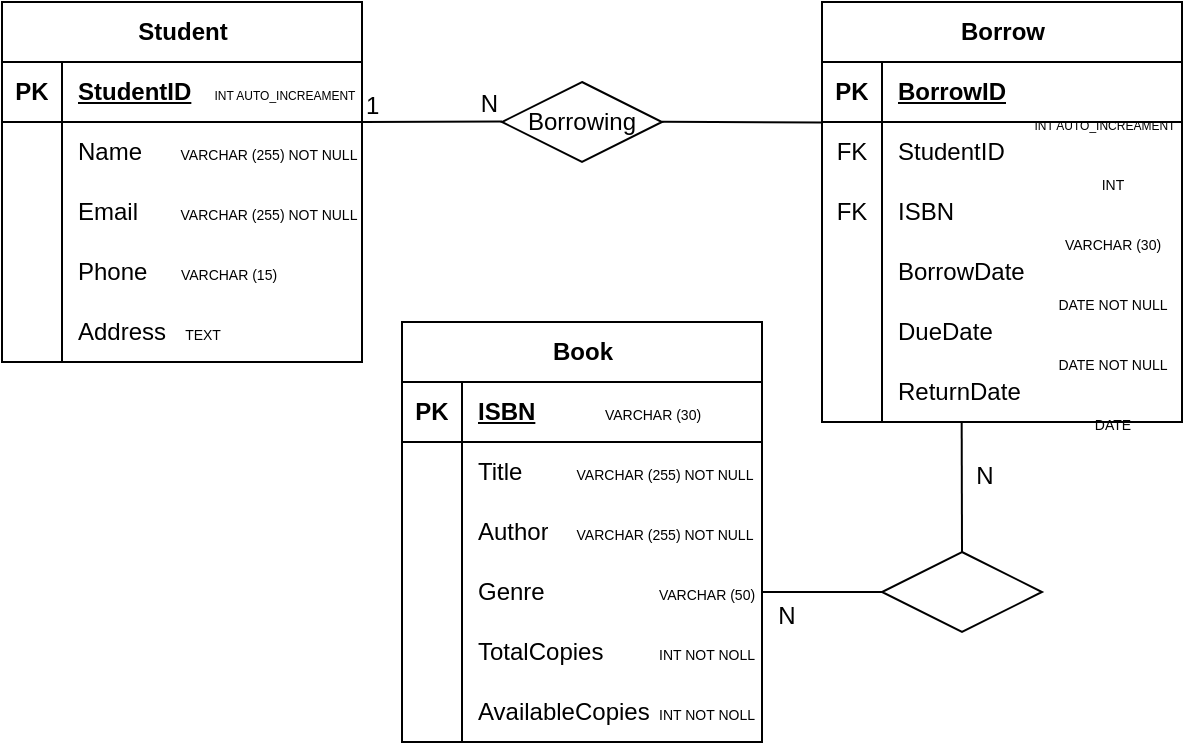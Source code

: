 <mxfile version="22.1.0" type="github">
  <diagram id="R2lEEEUBdFMjLlhIrx00" name="Page-1">
    <mxGraphModel dx="819" dy="422" grid="1" gridSize="10" guides="1" tooltips="1" connect="1" arrows="1" fold="1" page="1" pageScale="1" pageWidth="850" pageHeight="1100" math="0" shadow="0" extFonts="Permanent Marker^https://fonts.googleapis.com/css?family=Permanent+Marker">
      <root>
        <mxCell id="0" />
        <mxCell id="1" parent="0" />
        <mxCell id="qWBB2-18Onvp6dPhCP8b-1" value="Student" style="shape=table;startSize=30;container=1;collapsible=1;childLayout=tableLayout;fixedRows=1;rowLines=0;fontStyle=1;align=center;resizeLast=1;html=1;" vertex="1" parent="1">
          <mxGeometry x="120" y="50" width="180" height="180" as="geometry" />
        </mxCell>
        <mxCell id="qWBB2-18Onvp6dPhCP8b-2" value="" style="shape=tableRow;horizontal=0;startSize=0;swimlaneHead=0;swimlaneBody=0;fillColor=none;collapsible=0;dropTarget=0;points=[[0,0.5],[1,0.5]];portConstraint=eastwest;top=0;left=0;right=0;bottom=1;" vertex="1" parent="qWBB2-18Onvp6dPhCP8b-1">
          <mxGeometry y="30" width="180" height="30" as="geometry" />
        </mxCell>
        <mxCell id="qWBB2-18Onvp6dPhCP8b-3" value="PK" style="shape=partialRectangle;connectable=0;fillColor=none;top=0;left=0;bottom=0;right=0;fontStyle=1;overflow=hidden;whiteSpace=wrap;html=1;" vertex="1" parent="qWBB2-18Onvp6dPhCP8b-2">
          <mxGeometry width="30" height="30" as="geometry">
            <mxRectangle width="30" height="30" as="alternateBounds" />
          </mxGeometry>
        </mxCell>
        <mxCell id="qWBB2-18Onvp6dPhCP8b-4" value="StudentID" style="shape=partialRectangle;connectable=0;fillColor=none;top=0;left=0;bottom=0;right=0;align=left;spacingLeft=6;fontStyle=5;overflow=hidden;whiteSpace=wrap;html=1;" vertex="1" parent="qWBB2-18Onvp6dPhCP8b-2">
          <mxGeometry x="30" width="150" height="30" as="geometry">
            <mxRectangle width="150" height="30" as="alternateBounds" />
          </mxGeometry>
        </mxCell>
        <mxCell id="qWBB2-18Onvp6dPhCP8b-5" value="" style="shape=tableRow;horizontal=0;startSize=0;swimlaneHead=0;swimlaneBody=0;fillColor=none;collapsible=0;dropTarget=0;points=[[0,0.5],[1,0.5]];portConstraint=eastwest;top=0;left=0;right=0;bottom=0;" vertex="1" parent="qWBB2-18Onvp6dPhCP8b-1">
          <mxGeometry y="60" width="180" height="30" as="geometry" />
        </mxCell>
        <mxCell id="qWBB2-18Onvp6dPhCP8b-6" value="" style="shape=partialRectangle;connectable=0;fillColor=none;top=0;left=0;bottom=0;right=0;editable=1;overflow=hidden;whiteSpace=wrap;html=1;" vertex="1" parent="qWBB2-18Onvp6dPhCP8b-5">
          <mxGeometry width="30" height="30" as="geometry">
            <mxRectangle width="30" height="30" as="alternateBounds" />
          </mxGeometry>
        </mxCell>
        <mxCell id="qWBB2-18Onvp6dPhCP8b-7" value="Name" style="shape=partialRectangle;connectable=0;fillColor=none;top=0;left=0;bottom=0;right=0;align=left;spacingLeft=6;overflow=hidden;whiteSpace=wrap;html=1;" vertex="1" parent="qWBB2-18Onvp6dPhCP8b-5">
          <mxGeometry x="30" width="150" height="30" as="geometry">
            <mxRectangle width="150" height="30" as="alternateBounds" />
          </mxGeometry>
        </mxCell>
        <mxCell id="qWBB2-18Onvp6dPhCP8b-8" value="" style="shape=tableRow;horizontal=0;startSize=0;swimlaneHead=0;swimlaneBody=0;fillColor=none;collapsible=0;dropTarget=0;points=[[0,0.5],[1,0.5]];portConstraint=eastwest;top=0;left=0;right=0;bottom=0;" vertex="1" parent="qWBB2-18Onvp6dPhCP8b-1">
          <mxGeometry y="90" width="180" height="30" as="geometry" />
        </mxCell>
        <mxCell id="qWBB2-18Onvp6dPhCP8b-9" value="" style="shape=partialRectangle;connectable=0;fillColor=none;top=0;left=0;bottom=0;right=0;editable=1;overflow=hidden;whiteSpace=wrap;html=1;" vertex="1" parent="qWBB2-18Onvp6dPhCP8b-8">
          <mxGeometry width="30" height="30" as="geometry">
            <mxRectangle width="30" height="30" as="alternateBounds" />
          </mxGeometry>
        </mxCell>
        <mxCell id="qWBB2-18Onvp6dPhCP8b-10" value="Email" style="shape=partialRectangle;connectable=0;fillColor=none;top=0;left=0;bottom=0;right=0;align=left;spacingLeft=6;overflow=hidden;whiteSpace=wrap;html=1;" vertex="1" parent="qWBB2-18Onvp6dPhCP8b-8">
          <mxGeometry x="30" width="150" height="30" as="geometry">
            <mxRectangle width="150" height="30" as="alternateBounds" />
          </mxGeometry>
        </mxCell>
        <mxCell id="qWBB2-18Onvp6dPhCP8b-56" value="" style="shape=tableRow;horizontal=0;startSize=0;swimlaneHead=0;swimlaneBody=0;fillColor=none;collapsible=0;dropTarget=0;points=[[0,0.5],[1,0.5]];portConstraint=eastwest;top=0;left=0;right=0;bottom=0;" vertex="1" parent="qWBB2-18Onvp6dPhCP8b-1">
          <mxGeometry y="120" width="180" height="30" as="geometry" />
        </mxCell>
        <mxCell id="qWBB2-18Onvp6dPhCP8b-57" value="" style="shape=partialRectangle;connectable=0;fillColor=none;top=0;left=0;bottom=0;right=0;editable=1;overflow=hidden;whiteSpace=wrap;html=1;" vertex="1" parent="qWBB2-18Onvp6dPhCP8b-56">
          <mxGeometry width="30" height="30" as="geometry">
            <mxRectangle width="30" height="30" as="alternateBounds" />
          </mxGeometry>
        </mxCell>
        <mxCell id="qWBB2-18Onvp6dPhCP8b-58" value="Phone" style="shape=partialRectangle;connectable=0;fillColor=none;top=0;left=0;bottom=0;right=0;align=left;spacingLeft=6;overflow=hidden;whiteSpace=wrap;html=1;" vertex="1" parent="qWBB2-18Onvp6dPhCP8b-56">
          <mxGeometry x="30" width="150" height="30" as="geometry">
            <mxRectangle width="150" height="30" as="alternateBounds" />
          </mxGeometry>
        </mxCell>
        <mxCell id="qWBB2-18Onvp6dPhCP8b-98" value="" style="shape=tableRow;horizontal=0;startSize=0;swimlaneHead=0;swimlaneBody=0;fillColor=none;collapsible=0;dropTarget=0;points=[[0,0.5],[1,0.5]];portConstraint=eastwest;top=0;left=0;right=0;bottom=0;" vertex="1" parent="qWBB2-18Onvp6dPhCP8b-1">
          <mxGeometry y="150" width="180" height="30" as="geometry" />
        </mxCell>
        <mxCell id="qWBB2-18Onvp6dPhCP8b-99" value="" style="shape=partialRectangle;connectable=0;fillColor=none;top=0;left=0;bottom=0;right=0;editable=1;overflow=hidden;whiteSpace=wrap;html=1;" vertex="1" parent="qWBB2-18Onvp6dPhCP8b-98">
          <mxGeometry width="30" height="30" as="geometry">
            <mxRectangle width="30" height="30" as="alternateBounds" />
          </mxGeometry>
        </mxCell>
        <mxCell id="qWBB2-18Onvp6dPhCP8b-100" value="Address" style="shape=partialRectangle;connectable=0;fillColor=none;top=0;left=0;bottom=0;right=0;align=left;spacingLeft=6;overflow=hidden;whiteSpace=wrap;html=1;" vertex="1" parent="qWBB2-18Onvp6dPhCP8b-98">
          <mxGeometry x="30" width="150" height="30" as="geometry">
            <mxRectangle width="150" height="30" as="alternateBounds" />
          </mxGeometry>
        </mxCell>
        <mxCell id="qWBB2-18Onvp6dPhCP8b-14" value="Borrowing" style="shape=rhombus;perimeter=rhombusPerimeter;whiteSpace=wrap;html=1;align=center;" vertex="1" parent="1">
          <mxGeometry x="370" y="90" width="80" height="40" as="geometry" />
        </mxCell>
        <mxCell id="qWBB2-18Onvp6dPhCP8b-15" value="Borrow" style="shape=table;startSize=30;container=1;collapsible=1;childLayout=tableLayout;fixedRows=1;rowLines=0;fontStyle=1;align=center;resizeLast=1;html=1;" vertex="1" parent="1">
          <mxGeometry x="530" y="50" width="180" height="210" as="geometry" />
        </mxCell>
        <mxCell id="qWBB2-18Onvp6dPhCP8b-16" value="" style="shape=tableRow;horizontal=0;startSize=0;swimlaneHead=0;swimlaneBody=0;fillColor=none;collapsible=0;dropTarget=0;points=[[0,0.5],[1,0.5]];portConstraint=eastwest;top=0;left=0;right=0;bottom=1;" vertex="1" parent="qWBB2-18Onvp6dPhCP8b-15">
          <mxGeometry y="30" width="180" height="30" as="geometry" />
        </mxCell>
        <mxCell id="qWBB2-18Onvp6dPhCP8b-17" value="PK" style="shape=partialRectangle;connectable=0;fillColor=none;top=0;left=0;bottom=0;right=0;fontStyle=1;overflow=hidden;whiteSpace=wrap;html=1;" vertex="1" parent="qWBB2-18Onvp6dPhCP8b-16">
          <mxGeometry width="30" height="30" as="geometry">
            <mxRectangle width="30" height="30" as="alternateBounds" />
          </mxGeometry>
        </mxCell>
        <mxCell id="qWBB2-18Onvp6dPhCP8b-18" value="BorrowID" style="shape=partialRectangle;connectable=0;fillColor=none;top=0;left=0;bottom=0;right=0;align=left;spacingLeft=6;fontStyle=5;overflow=hidden;whiteSpace=wrap;html=1;" vertex="1" parent="qWBB2-18Onvp6dPhCP8b-16">
          <mxGeometry x="30" width="150" height="30" as="geometry">
            <mxRectangle width="150" height="30" as="alternateBounds" />
          </mxGeometry>
        </mxCell>
        <mxCell id="qWBB2-18Onvp6dPhCP8b-19" value="" style="shape=tableRow;horizontal=0;startSize=0;swimlaneHead=0;swimlaneBody=0;fillColor=none;collapsible=0;dropTarget=0;points=[[0,0.5],[1,0.5]];portConstraint=eastwest;top=0;left=0;right=0;bottom=0;" vertex="1" parent="qWBB2-18Onvp6dPhCP8b-15">
          <mxGeometry y="60" width="180" height="30" as="geometry" />
        </mxCell>
        <mxCell id="qWBB2-18Onvp6dPhCP8b-20" value="FK" style="shape=partialRectangle;connectable=0;fillColor=none;top=0;left=0;bottom=0;right=0;editable=1;overflow=hidden;whiteSpace=wrap;html=1;" vertex="1" parent="qWBB2-18Onvp6dPhCP8b-19">
          <mxGeometry width="30" height="30" as="geometry">
            <mxRectangle width="30" height="30" as="alternateBounds" />
          </mxGeometry>
        </mxCell>
        <mxCell id="qWBB2-18Onvp6dPhCP8b-21" value="StudentID" style="shape=partialRectangle;connectable=0;fillColor=none;top=0;left=0;bottom=0;right=0;align=left;spacingLeft=6;overflow=hidden;whiteSpace=wrap;html=1;" vertex="1" parent="qWBB2-18Onvp6dPhCP8b-19">
          <mxGeometry x="30" width="150" height="30" as="geometry">
            <mxRectangle width="150" height="30" as="alternateBounds" />
          </mxGeometry>
        </mxCell>
        <mxCell id="qWBB2-18Onvp6dPhCP8b-171" value="" style="shape=tableRow;horizontal=0;startSize=0;swimlaneHead=0;swimlaneBody=0;fillColor=none;collapsible=0;dropTarget=0;points=[[0,0.5],[1,0.5]];portConstraint=eastwest;top=0;left=0;right=0;bottom=0;" vertex="1" parent="qWBB2-18Onvp6dPhCP8b-15">
          <mxGeometry y="90" width="180" height="30" as="geometry" />
        </mxCell>
        <mxCell id="qWBB2-18Onvp6dPhCP8b-172" value="FK" style="shape=partialRectangle;connectable=0;fillColor=none;top=0;left=0;bottom=0;right=0;editable=1;overflow=hidden;whiteSpace=wrap;html=1;" vertex="1" parent="qWBB2-18Onvp6dPhCP8b-171">
          <mxGeometry width="30" height="30" as="geometry">
            <mxRectangle width="30" height="30" as="alternateBounds" />
          </mxGeometry>
        </mxCell>
        <mxCell id="qWBB2-18Onvp6dPhCP8b-173" value="ISBN" style="shape=partialRectangle;connectable=0;fillColor=none;top=0;left=0;bottom=0;right=0;align=left;spacingLeft=6;overflow=hidden;whiteSpace=wrap;html=1;" vertex="1" parent="qWBB2-18Onvp6dPhCP8b-171">
          <mxGeometry x="30" width="150" height="30" as="geometry">
            <mxRectangle width="150" height="30" as="alternateBounds" />
          </mxGeometry>
        </mxCell>
        <mxCell id="qWBB2-18Onvp6dPhCP8b-176" value="" style="shape=tableRow;horizontal=0;startSize=0;swimlaneHead=0;swimlaneBody=0;fillColor=none;collapsible=0;dropTarget=0;points=[[0,0.5],[1,0.5]];portConstraint=eastwest;top=0;left=0;right=0;bottom=0;" vertex="1" parent="qWBB2-18Onvp6dPhCP8b-15">
          <mxGeometry y="120" width="180" height="30" as="geometry" />
        </mxCell>
        <mxCell id="qWBB2-18Onvp6dPhCP8b-177" value="" style="shape=partialRectangle;connectable=0;fillColor=none;top=0;left=0;bottom=0;right=0;editable=1;overflow=hidden;whiteSpace=wrap;html=1;" vertex="1" parent="qWBB2-18Onvp6dPhCP8b-176">
          <mxGeometry width="30" height="30" as="geometry">
            <mxRectangle width="30" height="30" as="alternateBounds" />
          </mxGeometry>
        </mxCell>
        <mxCell id="qWBB2-18Onvp6dPhCP8b-178" value="BorrowDate" style="shape=partialRectangle;connectable=0;fillColor=none;top=0;left=0;bottom=0;right=0;align=left;spacingLeft=6;overflow=hidden;whiteSpace=wrap;html=1;" vertex="1" parent="qWBB2-18Onvp6dPhCP8b-176">
          <mxGeometry x="30" width="150" height="30" as="geometry">
            <mxRectangle width="150" height="30" as="alternateBounds" />
          </mxGeometry>
        </mxCell>
        <mxCell id="qWBB2-18Onvp6dPhCP8b-179" value="" style="shape=tableRow;horizontal=0;startSize=0;swimlaneHead=0;swimlaneBody=0;fillColor=none;collapsible=0;dropTarget=0;points=[[0,0.5],[1,0.5]];portConstraint=eastwest;top=0;left=0;right=0;bottom=0;" vertex="1" parent="qWBB2-18Onvp6dPhCP8b-15">
          <mxGeometry y="150" width="180" height="30" as="geometry" />
        </mxCell>
        <mxCell id="qWBB2-18Onvp6dPhCP8b-180" value="" style="shape=partialRectangle;connectable=0;fillColor=none;top=0;left=0;bottom=0;right=0;editable=1;overflow=hidden;whiteSpace=wrap;html=1;" vertex="1" parent="qWBB2-18Onvp6dPhCP8b-179">
          <mxGeometry width="30" height="30" as="geometry">
            <mxRectangle width="30" height="30" as="alternateBounds" />
          </mxGeometry>
        </mxCell>
        <mxCell id="qWBB2-18Onvp6dPhCP8b-181" value="DueDate" style="shape=partialRectangle;connectable=0;fillColor=none;top=0;left=0;bottom=0;right=0;align=left;spacingLeft=6;overflow=hidden;whiteSpace=wrap;html=1;" vertex="1" parent="qWBB2-18Onvp6dPhCP8b-179">
          <mxGeometry x="30" width="150" height="30" as="geometry">
            <mxRectangle width="150" height="30" as="alternateBounds" />
          </mxGeometry>
        </mxCell>
        <mxCell id="qWBB2-18Onvp6dPhCP8b-182" value="" style="shape=tableRow;horizontal=0;startSize=0;swimlaneHead=0;swimlaneBody=0;fillColor=none;collapsible=0;dropTarget=0;points=[[0,0.5],[1,0.5]];portConstraint=eastwest;top=0;left=0;right=0;bottom=0;" vertex="1" parent="qWBB2-18Onvp6dPhCP8b-15">
          <mxGeometry y="180" width="180" height="30" as="geometry" />
        </mxCell>
        <mxCell id="qWBB2-18Onvp6dPhCP8b-183" value="" style="shape=partialRectangle;connectable=0;fillColor=none;top=0;left=0;bottom=0;right=0;editable=1;overflow=hidden;whiteSpace=wrap;html=1;" vertex="1" parent="qWBB2-18Onvp6dPhCP8b-182">
          <mxGeometry width="30" height="30" as="geometry">
            <mxRectangle width="30" height="30" as="alternateBounds" />
          </mxGeometry>
        </mxCell>
        <mxCell id="qWBB2-18Onvp6dPhCP8b-184" value="ReturnDate" style="shape=partialRectangle;connectable=0;fillColor=none;top=0;left=0;bottom=0;right=0;align=left;spacingLeft=6;overflow=hidden;whiteSpace=wrap;html=1;" vertex="1" parent="qWBB2-18Onvp6dPhCP8b-182">
          <mxGeometry x="30" width="150" height="30" as="geometry">
            <mxRectangle width="150" height="30" as="alternateBounds" />
          </mxGeometry>
        </mxCell>
        <mxCell id="qWBB2-18Onvp6dPhCP8b-29" value="" style="endArrow=none;html=1;rounded=0;" edge="1" parent="1">
          <mxGeometry relative="1" as="geometry">
            <mxPoint x="300" y="110" as="sourcePoint" />
            <mxPoint x="370" y="109.71" as="targetPoint" />
          </mxGeometry>
        </mxCell>
        <mxCell id="qWBB2-18Onvp6dPhCP8b-30" value="1" style="resizable=0;html=1;whiteSpace=wrap;align=left;verticalAlign=bottom;" connectable="0" vertex="1" parent="qWBB2-18Onvp6dPhCP8b-29">
          <mxGeometry x="-1" relative="1" as="geometry" />
        </mxCell>
        <mxCell id="qWBB2-18Onvp6dPhCP8b-31" value="N" style="resizable=0;html=1;whiteSpace=wrap;align=right;verticalAlign=bottom;" connectable="0" vertex="1" parent="qWBB2-18Onvp6dPhCP8b-29">
          <mxGeometry x="1" relative="1" as="geometry" />
        </mxCell>
        <mxCell id="qWBB2-18Onvp6dPhCP8b-32" value="" style="endArrow=none;html=1;rounded=0;entryX=0;entryY=0.007;entryDx=0;entryDy=0;entryPerimeter=0;" edge="1" parent="1" target="qWBB2-18Onvp6dPhCP8b-19">
          <mxGeometry relative="1" as="geometry">
            <mxPoint x="450" y="109.92" as="sourcePoint" />
            <mxPoint x="500" y="110" as="targetPoint" />
          </mxGeometry>
        </mxCell>
        <mxCell id="qWBB2-18Onvp6dPhCP8b-35" value="" style="shape=rhombus;perimeter=rhombusPerimeter;whiteSpace=wrap;html=1;align=center;rounded=0;shadow=0;" vertex="1" parent="1">
          <mxGeometry x="560" y="325" width="80" height="40" as="geometry" />
        </mxCell>
        <mxCell id="qWBB2-18Onvp6dPhCP8b-36" value="Book" style="shape=table;startSize=30;container=1;collapsible=1;childLayout=tableLayout;fixedRows=1;rowLines=0;fontStyle=1;align=center;resizeLast=1;html=1;" vertex="1" parent="1">
          <mxGeometry x="320" y="210" width="180" height="210" as="geometry" />
        </mxCell>
        <mxCell id="qWBB2-18Onvp6dPhCP8b-37" value="" style="shape=tableRow;horizontal=0;startSize=0;swimlaneHead=0;swimlaneBody=0;fillColor=none;collapsible=0;dropTarget=0;points=[[0,0.5],[1,0.5]];portConstraint=eastwest;top=0;left=0;right=0;bottom=1;" vertex="1" parent="qWBB2-18Onvp6dPhCP8b-36">
          <mxGeometry y="30" width="180" height="30" as="geometry" />
        </mxCell>
        <mxCell id="qWBB2-18Onvp6dPhCP8b-38" value="PK" style="shape=partialRectangle;connectable=0;fillColor=none;top=0;left=0;bottom=0;right=0;fontStyle=1;overflow=hidden;whiteSpace=wrap;html=1;" vertex="1" parent="qWBB2-18Onvp6dPhCP8b-37">
          <mxGeometry width="30" height="30" as="geometry">
            <mxRectangle width="30" height="30" as="alternateBounds" />
          </mxGeometry>
        </mxCell>
        <mxCell id="qWBB2-18Onvp6dPhCP8b-39" value="ISBN" style="shape=partialRectangle;connectable=0;fillColor=none;top=0;left=0;bottom=0;right=0;align=left;spacingLeft=6;fontStyle=5;overflow=hidden;whiteSpace=wrap;html=1;" vertex="1" parent="qWBB2-18Onvp6dPhCP8b-37">
          <mxGeometry x="30" width="150" height="30" as="geometry">
            <mxRectangle width="150" height="30" as="alternateBounds" />
          </mxGeometry>
        </mxCell>
        <mxCell id="qWBB2-18Onvp6dPhCP8b-40" value="" style="shape=tableRow;horizontal=0;startSize=0;swimlaneHead=0;swimlaneBody=0;fillColor=none;collapsible=0;dropTarget=0;points=[[0,0.5],[1,0.5]];portConstraint=eastwest;top=0;left=0;right=0;bottom=0;" vertex="1" parent="qWBB2-18Onvp6dPhCP8b-36">
          <mxGeometry y="60" width="180" height="30" as="geometry" />
        </mxCell>
        <mxCell id="qWBB2-18Onvp6dPhCP8b-41" value="" style="shape=partialRectangle;connectable=0;fillColor=none;top=0;left=0;bottom=0;right=0;editable=1;overflow=hidden;whiteSpace=wrap;html=1;" vertex="1" parent="qWBB2-18Onvp6dPhCP8b-40">
          <mxGeometry width="30" height="30" as="geometry">
            <mxRectangle width="30" height="30" as="alternateBounds" />
          </mxGeometry>
        </mxCell>
        <mxCell id="qWBB2-18Onvp6dPhCP8b-42" value="Title" style="shape=partialRectangle;connectable=0;fillColor=none;top=0;left=0;bottom=0;right=0;align=left;spacingLeft=6;overflow=hidden;whiteSpace=wrap;html=1;" vertex="1" parent="qWBB2-18Onvp6dPhCP8b-40">
          <mxGeometry x="30" width="150" height="30" as="geometry">
            <mxRectangle width="150" height="30" as="alternateBounds" />
          </mxGeometry>
        </mxCell>
        <mxCell id="qWBB2-18Onvp6dPhCP8b-43" value="" style="shape=tableRow;horizontal=0;startSize=0;swimlaneHead=0;swimlaneBody=0;fillColor=none;collapsible=0;dropTarget=0;points=[[0,0.5],[1,0.5]];portConstraint=eastwest;top=0;left=0;right=0;bottom=0;" vertex="1" parent="qWBB2-18Onvp6dPhCP8b-36">
          <mxGeometry y="90" width="180" height="30" as="geometry" />
        </mxCell>
        <mxCell id="qWBB2-18Onvp6dPhCP8b-44" value="" style="shape=partialRectangle;connectable=0;fillColor=none;top=0;left=0;bottom=0;right=0;editable=1;overflow=hidden;whiteSpace=wrap;html=1;" vertex="1" parent="qWBB2-18Onvp6dPhCP8b-43">
          <mxGeometry width="30" height="30" as="geometry">
            <mxRectangle width="30" height="30" as="alternateBounds" />
          </mxGeometry>
        </mxCell>
        <mxCell id="qWBB2-18Onvp6dPhCP8b-45" value="Author" style="shape=partialRectangle;connectable=0;fillColor=none;top=0;left=0;bottom=0;right=0;align=left;spacingLeft=6;overflow=hidden;whiteSpace=wrap;html=1;" vertex="1" parent="qWBB2-18Onvp6dPhCP8b-43">
          <mxGeometry x="30" width="150" height="30" as="geometry">
            <mxRectangle width="150" height="30" as="alternateBounds" />
          </mxGeometry>
        </mxCell>
        <mxCell id="qWBB2-18Onvp6dPhCP8b-109" value="" style="shape=tableRow;horizontal=0;startSize=0;swimlaneHead=0;swimlaneBody=0;fillColor=none;collapsible=0;dropTarget=0;points=[[0,0.5],[1,0.5]];portConstraint=eastwest;top=0;left=0;right=0;bottom=0;" vertex="1" parent="qWBB2-18Onvp6dPhCP8b-36">
          <mxGeometry y="120" width="180" height="30" as="geometry" />
        </mxCell>
        <mxCell id="qWBB2-18Onvp6dPhCP8b-110" value="" style="shape=partialRectangle;connectable=0;fillColor=none;top=0;left=0;bottom=0;right=0;editable=1;overflow=hidden;whiteSpace=wrap;html=1;" vertex="1" parent="qWBB2-18Onvp6dPhCP8b-109">
          <mxGeometry width="30" height="30" as="geometry">
            <mxRectangle width="30" height="30" as="alternateBounds" />
          </mxGeometry>
        </mxCell>
        <mxCell id="qWBB2-18Onvp6dPhCP8b-111" value="Genre" style="shape=partialRectangle;connectable=0;fillColor=none;top=0;left=0;bottom=0;right=0;align=left;spacingLeft=6;overflow=hidden;whiteSpace=wrap;html=1;" vertex="1" parent="qWBB2-18Onvp6dPhCP8b-109">
          <mxGeometry x="30" width="150" height="30" as="geometry">
            <mxRectangle width="150" height="30" as="alternateBounds" />
          </mxGeometry>
        </mxCell>
        <mxCell id="qWBB2-18Onvp6dPhCP8b-112" value="" style="shape=tableRow;horizontal=0;startSize=0;swimlaneHead=0;swimlaneBody=0;fillColor=none;collapsible=0;dropTarget=0;points=[[0,0.5],[1,0.5]];portConstraint=eastwest;top=0;left=0;right=0;bottom=0;" vertex="1" parent="qWBB2-18Onvp6dPhCP8b-36">
          <mxGeometry y="150" width="180" height="30" as="geometry" />
        </mxCell>
        <mxCell id="qWBB2-18Onvp6dPhCP8b-113" value="" style="shape=partialRectangle;connectable=0;fillColor=none;top=0;left=0;bottom=0;right=0;editable=1;overflow=hidden;whiteSpace=wrap;html=1;" vertex="1" parent="qWBB2-18Onvp6dPhCP8b-112">
          <mxGeometry width="30" height="30" as="geometry">
            <mxRectangle width="30" height="30" as="alternateBounds" />
          </mxGeometry>
        </mxCell>
        <mxCell id="qWBB2-18Onvp6dPhCP8b-114" value="TotalCopies" style="shape=partialRectangle;connectable=0;fillColor=none;top=0;left=0;bottom=0;right=0;align=left;spacingLeft=6;overflow=hidden;whiteSpace=wrap;html=1;" vertex="1" parent="qWBB2-18Onvp6dPhCP8b-112">
          <mxGeometry x="30" width="150" height="30" as="geometry">
            <mxRectangle width="150" height="30" as="alternateBounds" />
          </mxGeometry>
        </mxCell>
        <mxCell id="qWBB2-18Onvp6dPhCP8b-115" value="" style="shape=tableRow;horizontal=0;startSize=0;swimlaneHead=0;swimlaneBody=0;fillColor=none;collapsible=0;dropTarget=0;points=[[0,0.5],[1,0.5]];portConstraint=eastwest;top=0;left=0;right=0;bottom=0;" vertex="1" parent="qWBB2-18Onvp6dPhCP8b-36">
          <mxGeometry y="180" width="180" height="30" as="geometry" />
        </mxCell>
        <mxCell id="qWBB2-18Onvp6dPhCP8b-116" value="" style="shape=partialRectangle;connectable=0;fillColor=none;top=0;left=0;bottom=0;right=0;editable=1;overflow=hidden;whiteSpace=wrap;html=1;" vertex="1" parent="qWBB2-18Onvp6dPhCP8b-115">
          <mxGeometry width="30" height="30" as="geometry">
            <mxRectangle width="30" height="30" as="alternateBounds" />
          </mxGeometry>
        </mxCell>
        <mxCell id="qWBB2-18Onvp6dPhCP8b-117" value="AvailableCopies" style="shape=partialRectangle;connectable=0;fillColor=none;top=0;left=0;bottom=0;right=0;align=left;spacingLeft=6;overflow=hidden;whiteSpace=wrap;html=1;" vertex="1" parent="qWBB2-18Onvp6dPhCP8b-115">
          <mxGeometry x="30" width="150" height="30" as="geometry">
            <mxRectangle width="150" height="30" as="alternateBounds" />
          </mxGeometry>
        </mxCell>
        <mxCell id="qWBB2-18Onvp6dPhCP8b-49" value="" style="endArrow=none;html=1;rounded=0;entryX=0;entryY=0.5;entryDx=0;entryDy=0;exitX=1;exitY=0.5;exitDx=0;exitDy=0;" edge="1" parent="1" source="qWBB2-18Onvp6dPhCP8b-109" target="qWBB2-18Onvp6dPhCP8b-35">
          <mxGeometry relative="1" as="geometry">
            <mxPoint x="520" y="280" as="sourcePoint" />
            <mxPoint x="660" y="269.96" as="targetPoint" />
          </mxGeometry>
        </mxCell>
        <mxCell id="qWBB2-18Onvp6dPhCP8b-53" value="N" style="text;html=1;align=center;verticalAlign=middle;resizable=0;points=[];autosize=1;strokeColor=none;fillColor=none;" vertex="1" parent="1">
          <mxGeometry x="596" y="272" width="30" height="30" as="geometry" />
        </mxCell>
        <mxCell id="qWBB2-18Onvp6dPhCP8b-54" value="N" style="text;html=1;align=center;verticalAlign=middle;resizable=0;points=[];autosize=1;strokeColor=none;fillColor=none;" vertex="1" parent="1">
          <mxGeometry x="497" y="342" width="30" height="30" as="geometry" />
        </mxCell>
        <mxCell id="qWBB2-18Onvp6dPhCP8b-101" value="&lt;font style=&quot;font-size: 6px;&quot;&gt;INT AUTO_INCREAMENT&lt;/font&gt;&lt;span id=&quot;docs-internal-guid-874954c5-7fff-0630-4969-f4d9ea3c387d&quot;&gt;&lt;/span&gt;" style="text;html=1;align=center;verticalAlign=middle;resizable=0;points=[];autosize=1;strokeColor=none;fillColor=none;" vertex="1" parent="1">
          <mxGeometry x="216" y="80" width="90" height="30" as="geometry" />
        </mxCell>
        <mxCell id="qWBB2-18Onvp6dPhCP8b-104" value="&lt;font style=&quot;font-size: 7px;&quot;&gt;VARCHAR (255) NOT NULL&lt;/font&gt;&lt;span id=&quot;docs-internal-guid-874954c5-7fff-0630-4969-f4d9ea3c387d&quot;&gt;&lt;/span&gt;" style="text;html=1;align=center;verticalAlign=middle;resizable=0;points=[];autosize=1;strokeColor=none;fillColor=none;" vertex="1" parent="1">
          <mxGeometry x="198" y="110" width="110" height="30" as="geometry" />
        </mxCell>
        <mxCell id="qWBB2-18Onvp6dPhCP8b-106" value="&lt;font style=&quot;font-size: 7px;&quot;&gt;VARCHAR (255) NOT NULL&lt;/font&gt;&lt;span id=&quot;docs-internal-guid-874954c5-7fff-0630-4969-f4d9ea3c387d&quot;&gt;&lt;/span&gt;" style="text;html=1;align=center;verticalAlign=middle;resizable=0;points=[];autosize=1;strokeColor=none;fillColor=none;" vertex="1" parent="1">
          <mxGeometry x="198" y="140" width="110" height="30" as="geometry" />
        </mxCell>
        <mxCell id="qWBB2-18Onvp6dPhCP8b-107" value="&lt;font style=&quot;font-size: 7px;&quot;&gt;VARCHAR (15)&lt;/font&gt;&lt;span id=&quot;docs-internal-guid-874954c5-7fff-0630-4969-f4d9ea3c387d&quot;&gt;&lt;/span&gt;" style="text;html=1;align=center;verticalAlign=middle;resizable=0;points=[];autosize=1;strokeColor=none;fillColor=none;" vertex="1" parent="1">
          <mxGeometry x="198" y="170" width="70" height="30" as="geometry" />
        </mxCell>
        <mxCell id="qWBB2-18Onvp6dPhCP8b-108" value="&lt;font style=&quot;font-size: 7px;&quot;&gt;TEXT&lt;/font&gt;&lt;span id=&quot;docs-internal-guid-874954c5-7fff-0630-4969-f4d9ea3c387d&quot;&gt;&lt;/span&gt;" style="text;html=1;align=center;verticalAlign=middle;resizable=0;points=[];autosize=1;strokeColor=none;fillColor=none;" vertex="1" parent="1">
          <mxGeometry x="200" y="200" width="40" height="30" as="geometry" />
        </mxCell>
        <mxCell id="qWBB2-18Onvp6dPhCP8b-118" value="&lt;font style=&quot;font-size: 6px;&quot;&gt;INT AUTO_INCREAMENT&lt;/font&gt;&lt;span id=&quot;docs-internal-guid-874954c5-7fff-0630-4969-f4d9ea3c387d&quot;&gt;&lt;/span&gt;" style="text;html=1;align=center;verticalAlign=middle;resizable=0;points=[];autosize=1;strokeColor=none;fillColor=none;" vertex="1" parent="1">
          <mxGeometry x="626" y="95" width="90" height="30" as="geometry" />
        </mxCell>
        <mxCell id="qWBB2-18Onvp6dPhCP8b-119" value="&lt;font style=&quot;font-size: 7px;&quot;&gt;VARCHAR (30)&lt;/font&gt;&lt;span id=&quot;docs-internal-guid-874954c5-7fff-0630-4969-f4d9ea3c387d&quot;&gt;&lt;/span&gt;" style="text;html=1;align=center;verticalAlign=middle;resizable=0;points=[];autosize=1;strokeColor=none;fillColor=none;" vertex="1" parent="1">
          <mxGeometry x="410" y="240" width="70" height="30" as="geometry" />
        </mxCell>
        <mxCell id="qWBB2-18Onvp6dPhCP8b-120" value="&lt;font style=&quot;font-size: 7px;&quot;&gt;VARCHAR (255) NOT NULL&lt;/font&gt;&lt;span id=&quot;docs-internal-guid-874954c5-7fff-0630-4969-f4d9ea3c387d&quot;&gt;&lt;/span&gt;" style="text;html=1;align=center;verticalAlign=middle;resizable=0;points=[];autosize=1;strokeColor=none;fillColor=none;" vertex="1" parent="1">
          <mxGeometry x="396" y="270" width="110" height="30" as="geometry" />
        </mxCell>
        <mxCell id="qWBB2-18Onvp6dPhCP8b-121" value="&lt;font style=&quot;font-size: 7px;&quot;&gt;VARCHAR (255) NOT NULL&lt;/font&gt;&lt;span id=&quot;docs-internal-guid-874954c5-7fff-0630-4969-f4d9ea3c387d&quot;&gt;&lt;/span&gt;" style="text;html=1;align=center;verticalAlign=middle;resizable=0;points=[];autosize=1;strokeColor=none;fillColor=none;" vertex="1" parent="1">
          <mxGeometry x="396" y="300" width="110" height="30" as="geometry" />
        </mxCell>
        <mxCell id="qWBB2-18Onvp6dPhCP8b-122" value="&lt;font style=&quot;font-size: 7px;&quot;&gt;VARCHAR (50)&lt;/font&gt;&lt;span id=&quot;docs-internal-guid-874954c5-7fff-0630-4969-f4d9ea3c387d&quot;&gt;&lt;/span&gt;" style="text;html=1;align=center;verticalAlign=middle;resizable=0;points=[];autosize=1;strokeColor=none;fillColor=none;" vertex="1" parent="1">
          <mxGeometry x="437" y="330" width="70" height="30" as="geometry" />
        </mxCell>
        <mxCell id="qWBB2-18Onvp6dPhCP8b-123" value="&lt;font style=&quot;font-size: 7px;&quot;&gt;INT NOT NOLL&lt;/font&gt;&lt;span id=&quot;docs-internal-guid-874954c5-7fff-0630-4969-f4d9ea3c387d&quot;&gt;&lt;/span&gt;" style="text;html=1;align=center;verticalAlign=middle;resizable=0;points=[];autosize=1;strokeColor=none;fillColor=none;" vertex="1" parent="1">
          <mxGeometry x="437" y="360" width="70" height="30" as="geometry" />
        </mxCell>
        <mxCell id="qWBB2-18Onvp6dPhCP8b-124" value="&lt;font style=&quot;font-size: 7px;&quot;&gt;INT NOT NOLL&lt;/font&gt;&lt;span id=&quot;docs-internal-guid-874954c5-7fff-0630-4969-f4d9ea3c387d&quot;&gt;&lt;/span&gt;" style="text;html=1;align=center;verticalAlign=middle;resizable=0;points=[];autosize=1;strokeColor=none;fillColor=none;" vertex="1" parent="1">
          <mxGeometry x="437" y="390" width="70" height="30" as="geometry" />
        </mxCell>
        <mxCell id="qWBB2-18Onvp6dPhCP8b-174" value="&lt;font style=&quot;font-size: 7px;&quot;&gt;VARCHAR (30)&lt;/font&gt;&lt;span id=&quot;docs-internal-guid-874954c5-7fff-0630-4969-f4d9ea3c387d&quot;&gt;&lt;/span&gt;" style="text;html=1;align=center;verticalAlign=middle;resizable=0;points=[];autosize=1;strokeColor=none;fillColor=none;" vertex="1" parent="1">
          <mxGeometry x="640" y="155" width="70" height="30" as="geometry" />
        </mxCell>
        <mxCell id="qWBB2-18Onvp6dPhCP8b-175" value="&lt;font style=&quot;font-size: 7px;&quot;&gt;INT&lt;/font&gt;&lt;span id=&quot;docs-internal-guid-874954c5-7fff-0630-4969-f4d9ea3c387d&quot;&gt;&lt;/span&gt;" style="text;html=1;align=center;verticalAlign=middle;resizable=0;points=[];autosize=1;strokeColor=none;fillColor=none;" vertex="1" parent="1">
          <mxGeometry x="660" y="125" width="30" height="30" as="geometry" />
        </mxCell>
        <mxCell id="qWBB2-18Onvp6dPhCP8b-185" value="&lt;font style=&quot;font-size: 7px;&quot;&gt;DATE NOT NULL&lt;/font&gt;&lt;span id=&quot;docs-internal-guid-874954c5-7fff-0630-4969-f4d9ea3c387d&quot;&gt;&lt;/span&gt;" style="text;html=1;align=center;verticalAlign=middle;resizable=0;points=[];autosize=1;strokeColor=none;fillColor=none;" vertex="1" parent="1">
          <mxGeometry x="635" y="185" width="80" height="30" as="geometry" />
        </mxCell>
        <mxCell id="qWBB2-18Onvp6dPhCP8b-186" value="&lt;font style=&quot;font-size: 7px;&quot;&gt;DATE NOT NULL&lt;/font&gt;&lt;span id=&quot;docs-internal-guid-874954c5-7fff-0630-4969-f4d9ea3c387d&quot;&gt;&lt;/span&gt;" style="text;html=1;align=center;verticalAlign=middle;resizable=0;points=[];autosize=1;strokeColor=none;fillColor=none;" vertex="1" parent="1">
          <mxGeometry x="635" y="215" width="80" height="30" as="geometry" />
        </mxCell>
        <mxCell id="qWBB2-18Onvp6dPhCP8b-187" value="&lt;font style=&quot;font-size: 7px;&quot;&gt;DATE&lt;/font&gt;&lt;span id=&quot;docs-internal-guid-874954c5-7fff-0630-4969-f4d9ea3c387d&quot;&gt;&lt;/span&gt;" style="text;html=1;align=center;verticalAlign=middle;resizable=0;points=[];autosize=1;strokeColor=none;fillColor=none;" vertex="1" parent="1">
          <mxGeometry x="655" y="245" width="40" height="30" as="geometry" />
        </mxCell>
        <mxCell id="qWBB2-18Onvp6dPhCP8b-193" value="" style="endArrow=none;html=1;rounded=0;exitX=0.388;exitY=0.993;exitDx=0;exitDy=0;exitPerimeter=0;entryX=0.5;entryY=0;entryDx=0;entryDy=0;" edge="1" parent="1" source="qWBB2-18Onvp6dPhCP8b-182" target="qWBB2-18Onvp6dPhCP8b-35">
          <mxGeometry relative="1" as="geometry">
            <mxPoint x="599.76" y="285" as="sourcePoint" />
            <mxPoint x="600" y="310" as="targetPoint" />
          </mxGeometry>
        </mxCell>
      </root>
    </mxGraphModel>
  </diagram>
</mxfile>
